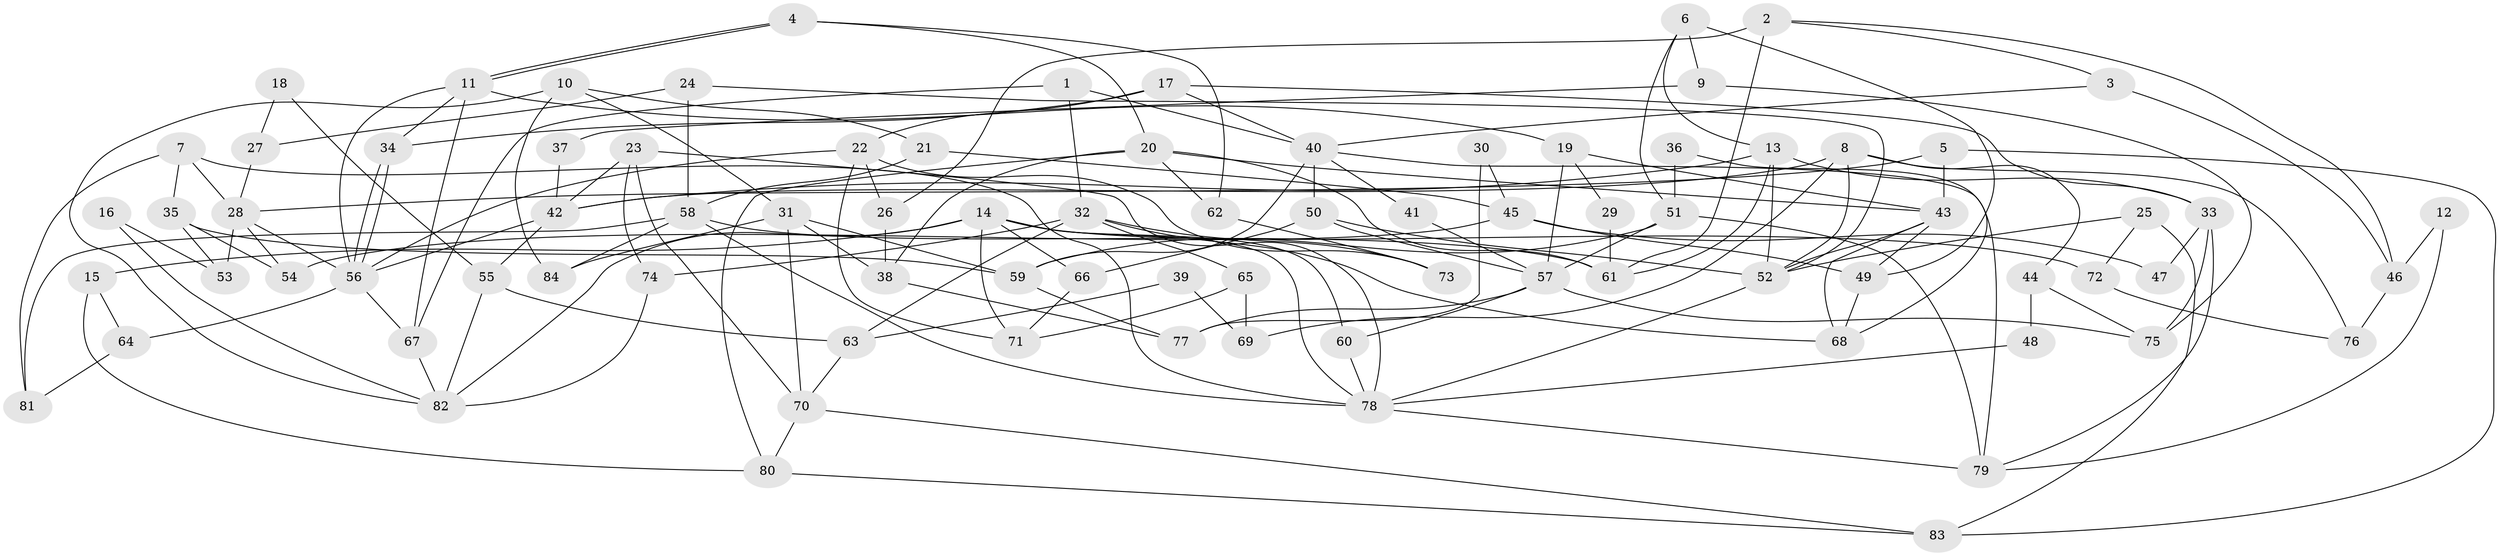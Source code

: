 // Generated by graph-tools (version 1.1) at 2025/11/02/27/25 16:11:19]
// undirected, 84 vertices, 168 edges
graph export_dot {
graph [start="1"]
  node [color=gray90,style=filled];
  1;
  2;
  3;
  4;
  5;
  6;
  7;
  8;
  9;
  10;
  11;
  12;
  13;
  14;
  15;
  16;
  17;
  18;
  19;
  20;
  21;
  22;
  23;
  24;
  25;
  26;
  27;
  28;
  29;
  30;
  31;
  32;
  33;
  34;
  35;
  36;
  37;
  38;
  39;
  40;
  41;
  42;
  43;
  44;
  45;
  46;
  47;
  48;
  49;
  50;
  51;
  52;
  53;
  54;
  55;
  56;
  57;
  58;
  59;
  60;
  61;
  62;
  63;
  64;
  65;
  66;
  67;
  68;
  69;
  70;
  71;
  72;
  73;
  74;
  75;
  76;
  77;
  78;
  79;
  80;
  81;
  82;
  83;
  84;
  1 -- 40;
  1 -- 67;
  1 -- 32;
  2 -- 61;
  2 -- 46;
  2 -- 3;
  2 -- 26;
  3 -- 40;
  3 -- 46;
  4 -- 20;
  4 -- 11;
  4 -- 11;
  4 -- 62;
  5 -- 83;
  5 -- 43;
  5 -- 28;
  6 -- 49;
  6 -- 51;
  6 -- 9;
  6 -- 13;
  7 -- 28;
  7 -- 78;
  7 -- 35;
  7 -- 81;
  8 -- 42;
  8 -- 52;
  8 -- 44;
  8 -- 69;
  8 -- 76;
  9 -- 75;
  9 -- 37;
  10 -- 82;
  10 -- 84;
  10 -- 21;
  10 -- 31;
  11 -- 34;
  11 -- 19;
  11 -- 56;
  11 -- 67;
  12 -- 46;
  12 -- 79;
  13 -- 52;
  13 -- 33;
  13 -- 42;
  13 -- 61;
  14 -- 78;
  14 -- 82;
  14 -- 15;
  14 -- 60;
  14 -- 66;
  14 -- 71;
  14 -- 72;
  15 -- 80;
  15 -- 64;
  16 -- 82;
  16 -- 53;
  17 -- 22;
  17 -- 40;
  17 -- 33;
  17 -- 34;
  18 -- 55;
  18 -- 27;
  19 -- 57;
  19 -- 29;
  19 -- 43;
  20 -- 62;
  20 -- 61;
  20 -- 38;
  20 -- 43;
  20 -- 80;
  21 -- 58;
  21 -- 45;
  22 -- 56;
  22 -- 71;
  22 -- 26;
  22 -- 73;
  23 -- 42;
  23 -- 74;
  23 -- 70;
  23 -- 78;
  24 -- 58;
  24 -- 52;
  24 -- 27;
  25 -- 52;
  25 -- 83;
  25 -- 72;
  26 -- 38;
  27 -- 28;
  28 -- 56;
  28 -- 53;
  28 -- 54;
  29 -- 61;
  30 -- 45;
  30 -- 77;
  31 -- 38;
  31 -- 59;
  31 -- 70;
  31 -- 84;
  32 -- 68;
  32 -- 63;
  32 -- 65;
  32 -- 73;
  32 -- 74;
  33 -- 47;
  33 -- 75;
  33 -- 79;
  34 -- 56;
  34 -- 56;
  35 -- 59;
  35 -- 53;
  35 -- 54;
  36 -- 68;
  36 -- 51;
  37 -- 42;
  38 -- 77;
  39 -- 69;
  39 -- 63;
  40 -- 79;
  40 -- 59;
  40 -- 41;
  40 -- 50;
  41 -- 57;
  42 -- 56;
  42 -- 55;
  43 -- 49;
  43 -- 52;
  43 -- 68;
  44 -- 75;
  44 -- 48;
  45 -- 54;
  45 -- 47;
  45 -- 49;
  46 -- 76;
  48 -- 78;
  49 -- 68;
  50 -- 57;
  50 -- 52;
  50 -- 66;
  51 -- 79;
  51 -- 57;
  51 -- 59;
  52 -- 78;
  55 -- 63;
  55 -- 82;
  56 -- 64;
  56 -- 67;
  57 -- 77;
  57 -- 60;
  57 -- 75;
  58 -- 78;
  58 -- 81;
  58 -- 61;
  58 -- 84;
  59 -- 77;
  60 -- 78;
  62 -- 73;
  63 -- 70;
  64 -- 81;
  65 -- 71;
  65 -- 69;
  66 -- 71;
  67 -- 82;
  70 -- 80;
  70 -- 83;
  72 -- 76;
  74 -- 82;
  78 -- 79;
  80 -- 83;
}
